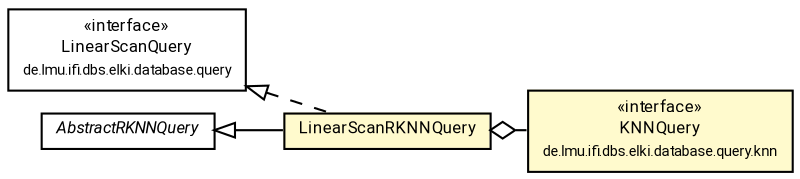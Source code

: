 #!/usr/local/bin/dot
#
# Class diagram 
# Generated by UMLGraph version R5_7_2-60-g0e99a6 (http://www.spinellis.gr/umlgraph/)
#

digraph G {
	graph [fontnames="svg"]
	edge [fontname="Roboto",fontsize=7,labelfontname="Roboto",labelfontsize=7,color="black"];
	node [fontname="Roboto",fontcolor="black",fontsize=8,shape=plaintext,margin=0,width=0,height=0];
	nodesep=0.15;
	ranksep=0.25;
	rankdir=LR;
	// de.lmu.ifi.dbs.elki.database.query.knn.KNNQuery<O>
	c6395032 [label=<<table title="de.lmu.ifi.dbs.elki.database.query.knn.KNNQuery" border="0" cellborder="1" cellspacing="0" cellpadding="2" bgcolor="LemonChiffon" href="../knn/KNNQuery.html" target="_parent">
		<tr><td><table border="0" cellspacing="0" cellpadding="1">
		<tr><td align="center" balign="center"> &#171;interface&#187; </td></tr>
		<tr><td align="center" balign="center"> <font face="Roboto">KNNQuery</font> </td></tr>
		<tr><td align="center" balign="center"> <font face="Roboto" point-size="7.0">de.lmu.ifi.dbs.elki.database.query.knn</font> </td></tr>
		</table></td></tr>
		</table>>, URL="../knn/KNNQuery.html"];
	// de.lmu.ifi.dbs.elki.database.query.LinearScanQuery
	c6396102 [label=<<table title="de.lmu.ifi.dbs.elki.database.query.LinearScanQuery" border="0" cellborder="1" cellspacing="0" cellpadding="2" href="../LinearScanQuery.html" target="_parent">
		<tr><td><table border="0" cellspacing="0" cellpadding="1">
		<tr><td align="center" balign="center"> &#171;interface&#187; </td></tr>
		<tr><td align="center" balign="center"> <font face="Roboto">LinearScanQuery</font> </td></tr>
		<tr><td align="center" balign="center"> <font face="Roboto" point-size="7.0">de.lmu.ifi.dbs.elki.database.query</font> </td></tr>
		</table></td></tr>
		</table>>, URL="../LinearScanQuery.html"];
	// de.lmu.ifi.dbs.elki.database.query.rknn.LinearScanRKNNQuery<O>
	c6396110 [label=<<table title="de.lmu.ifi.dbs.elki.database.query.rknn.LinearScanRKNNQuery" border="0" cellborder="1" cellspacing="0" cellpadding="2" bgcolor="lemonChiffon" href="LinearScanRKNNQuery.html" target="_parent">
		<tr><td><table border="0" cellspacing="0" cellpadding="1">
		<tr><td align="center" balign="center"> <font face="Roboto">LinearScanRKNNQuery</font> </td></tr>
		</table></td></tr>
		</table>>, URL="LinearScanRKNNQuery.html"];
	// de.lmu.ifi.dbs.elki.database.query.rknn.AbstractRKNNQuery<O>
	c6396111 [label=<<table title="de.lmu.ifi.dbs.elki.database.query.rknn.AbstractRKNNQuery" border="0" cellborder="1" cellspacing="0" cellpadding="2" href="AbstractRKNNQuery.html" target="_parent">
		<tr><td><table border="0" cellspacing="0" cellpadding="1">
		<tr><td align="center" balign="center"> <font face="Roboto"><i>AbstractRKNNQuery</i></font> </td></tr>
		</table></td></tr>
		</table>>, URL="AbstractRKNNQuery.html"];
	// de.lmu.ifi.dbs.elki.database.query.rknn.LinearScanRKNNQuery<O> extends de.lmu.ifi.dbs.elki.database.query.rknn.AbstractRKNNQuery<O>
	c6396111 -> c6396110 [arrowtail=empty,dir=back,weight=10];
	// de.lmu.ifi.dbs.elki.database.query.rknn.LinearScanRKNNQuery<O> implements de.lmu.ifi.dbs.elki.database.query.LinearScanQuery
	c6396102 -> c6396110 [arrowtail=empty,style=dashed,dir=back,weight=9];
	// de.lmu.ifi.dbs.elki.database.query.rknn.LinearScanRKNNQuery<O> has de.lmu.ifi.dbs.elki.database.query.knn.KNNQuery<O>
	c6396110 -> c6395032 [arrowhead=none,arrowtail=ediamond,dir=back,weight=4];
}

